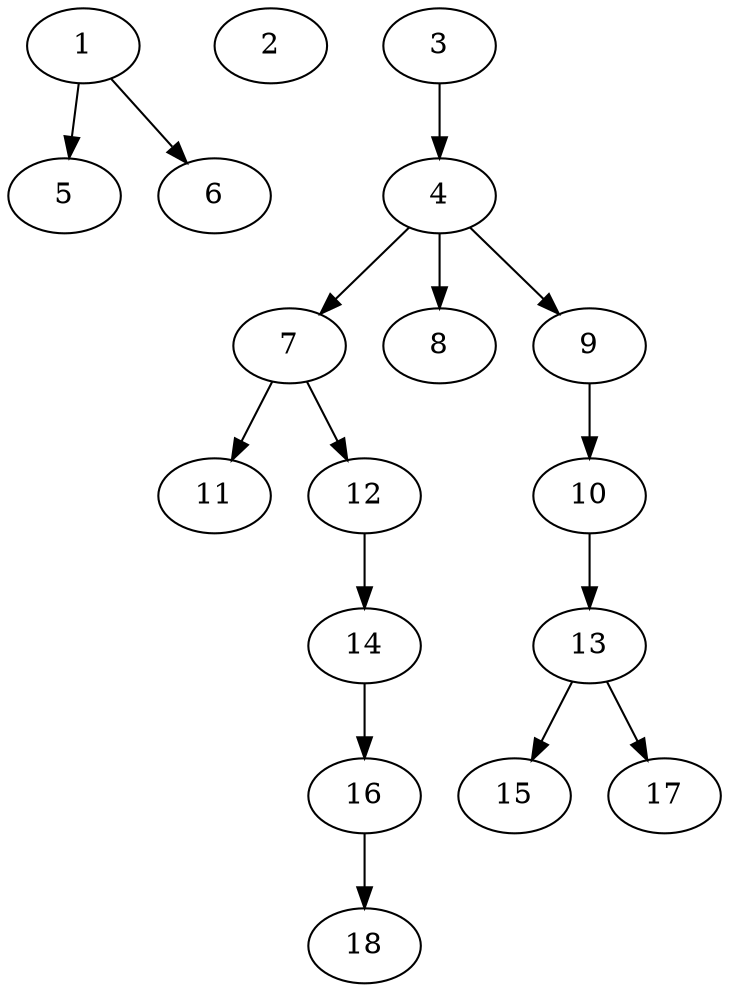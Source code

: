// DAG (tier=1-easy, mode=compute, n=18, ccr=0.275, fat=0.449, density=0.263, regular=0.730, jump=0.086, mindata=262144, maxdata=2097152)
// DAG automatically generated by daggen at Sun Aug 24 16:33:32 2025
// /home/ermia/Project/Environments/daggen/bin/daggen --dot --ccr 0.275 --fat 0.449 --regular 0.730 --density 0.263 --jump 0.086 --mindata 262144 --maxdata 2097152 -n 18 
digraph G {
  1 [size="13803032731519198", alpha="0.16", expect_size="6901516365759599"]
  1 -> 5 [size ="5947221082112"]
  1 -> 6 [size ="5947221082112"]
  2 [size="354269702026952704", alpha="0.02", expect_size="177134851013476352"]
  3 [size="39019806667832672", alpha="0.01", expect_size="19509903333916336"]
  3 -> 4 [size ="17832200896512"]
  4 [size="54106260529680784", alpha="0.08", expect_size="27053130264840392"]
  4 -> 7 [size ="31181999439872"]
  4 -> 8 [size ="31181999439872"]
  4 -> 9 [size ="31181999439872"]
  5 [size="1161601333694719", alpha="0.09", expect_size="580800666847359"]
  6 [size="992148638060773376", alpha="0.15", expect_size="496074319030386688"]
  7 [size="2047221931442176000", alpha="0.06", expect_size="1023610965721088000"]
  7 -> 11 [size ="12898323660800"]
  7 -> 12 [size ="12898323660800"]
  8 [size="23875641179983328", alpha="0.04", expect_size="11937820589991664"]
  9 [size="123256172596690944", alpha="0.07", expect_size="61628086298345472"]
  9 -> 10 [size ="1981355655168"]
  10 [size="424607879996112896", alpha="0.19", expect_size="212303939998056448"]
  10 -> 13 [size ="4519412891648"]
  11 [size="38114628352019968", alpha="0.11", expect_size="19057314176009984"]
  12 [size="650981648261551", alpha="0.08", expect_size="325490824130775"]
  12 -> 14 [size ="11819288625152"]
  13 [size="20894352448983240", alpha="0.17", expect_size="10447176224491620"]
  13 -> 15 [size ="9230832631808"]
  13 -> 17 [size ="9230832631808"]
  14 [size="935659329435731", alpha="0.05", expect_size="467829664717865"]
  14 -> 16 [size ="18126943027200"]
  15 [size="5453685328627804", alpha="0.06", expect_size="2726842664313902"]
  16 [size="10383928958111918", alpha="0.10", expect_size="5191964479055959"]
  16 -> 18 [size ="6451921682432"]
  17 [size="5813978275180969984", alpha="0.02", expect_size="2906989137590484992"]
  18 [size="178260144263580", alpha="0.19", expect_size="89130072131790"]
}